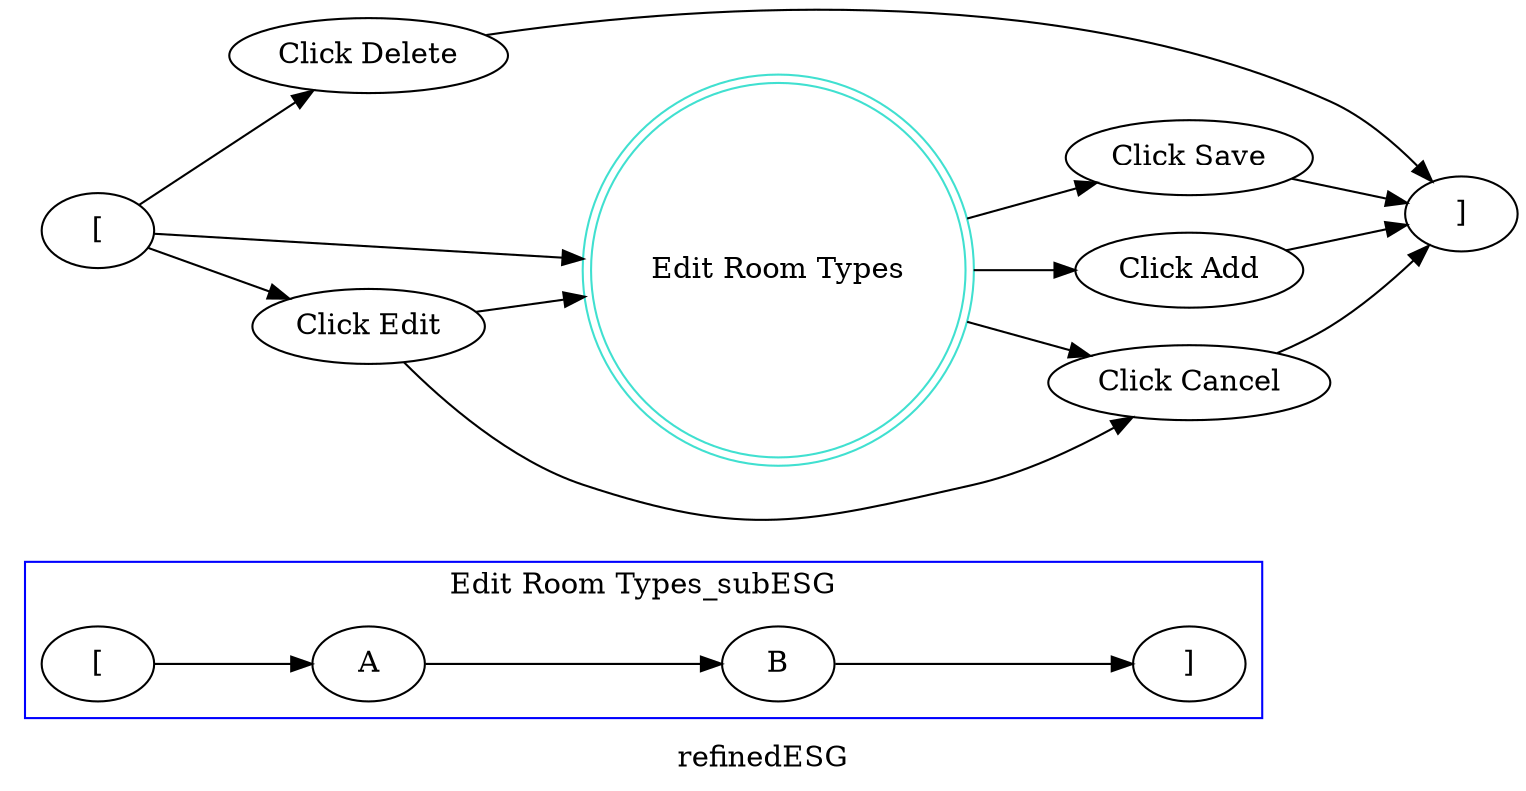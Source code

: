 digraph G {
rankdir = LR
subgraph clusterEditRoomTypes_subESG {
label = EditRoomTypes_subESG
color = "blue"
label = "Edit Room Types_subESG";
esg1_vertex0 -> esg1_vertex1[ color = black];
esg1_vertex1 -> esg1_vertex2[ color = black];
esg1_vertex2 -> esg1_vertex3[ color = black];
esg1_vertex0 [label = "[", shape = ellipse, color=black]
esg1_vertex1 [label = "A", shape = ellipse, color=black]
esg1_vertex2 [label = "B", shape = ellipse, color=black]
esg1_vertex3 [label = "]", shape = ellipse, color=black]
}
label = "refinedESG";
esg0_vertex0 -> esg0_vertex1[ color = black];
esg0_vertex1 -> esg0_vertex2[ color = black];
esg0_vertex0 -> esg0_vertex3[ color = black];
esg0_vertex3 -> esg0_vertex7[ color = black];
esg0_vertex2 -> esg0_vertex7[ color = black];
esg0_vertex0 -> esg0_vertex4[ color = black];
esg0_vertex4 -> esg0_vertex1[ color = black];
esg0_vertex4 -> esg0_vertex5[ color = black];
esg0_vertex1 -> esg0_vertex5[ color = black];
esg0_vertex1 -> esg0_vertex6[ color = black];
esg0_vertex5 -> esg0_vertex7[ color = black];
esg0_vertex6 -> esg0_vertex7[ color = black];
esg0_vertex0 [label = "[", shape = ellipse, color=black]
esg0_vertex1 [label = "Edit Room Types", shape = doublecircle, color=turquoise]
esg0_vertex2 [label = "Click Add", shape = ellipse, color=black]
esg0_vertex3 [label = "Click Delete", shape = ellipse, color=black]
esg0_vertex7 [label = "]", shape = ellipse, color=black]
esg0_vertex4 [label = "Click Edit", shape = ellipse, color=black]
esg0_vertex5 [label = "Click Cancel", shape = ellipse, color=black]
esg0_vertex6 [label = "Click Save", shape = ellipse, color=black]
}
